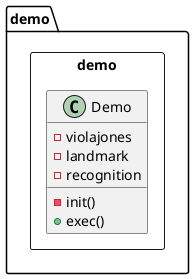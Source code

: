 @startuml classes
package demo.demo <<Rectangle>> {
    class Demo {
        - violajones
        - landmark
        - recognition
        - init()
        + exec()
    }
}
@enduml